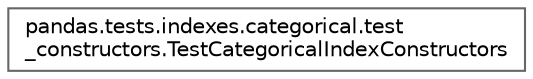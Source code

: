 digraph "Graphical Class Hierarchy"
{
 // LATEX_PDF_SIZE
  bgcolor="transparent";
  edge [fontname=Helvetica,fontsize=10,labelfontname=Helvetica,labelfontsize=10];
  node [fontname=Helvetica,fontsize=10,shape=box,height=0.2,width=0.4];
  rankdir="LR";
  Node0 [id="Node000000",label="pandas.tests.indexes.categorical.test\l_constructors.TestCategoricalIndexConstructors",height=0.2,width=0.4,color="grey40", fillcolor="white", style="filled",URL="$d7/d30/classpandas_1_1tests_1_1indexes_1_1categorical_1_1test__constructors_1_1TestCategoricalIndexConstructors.html",tooltip=" "];
}
